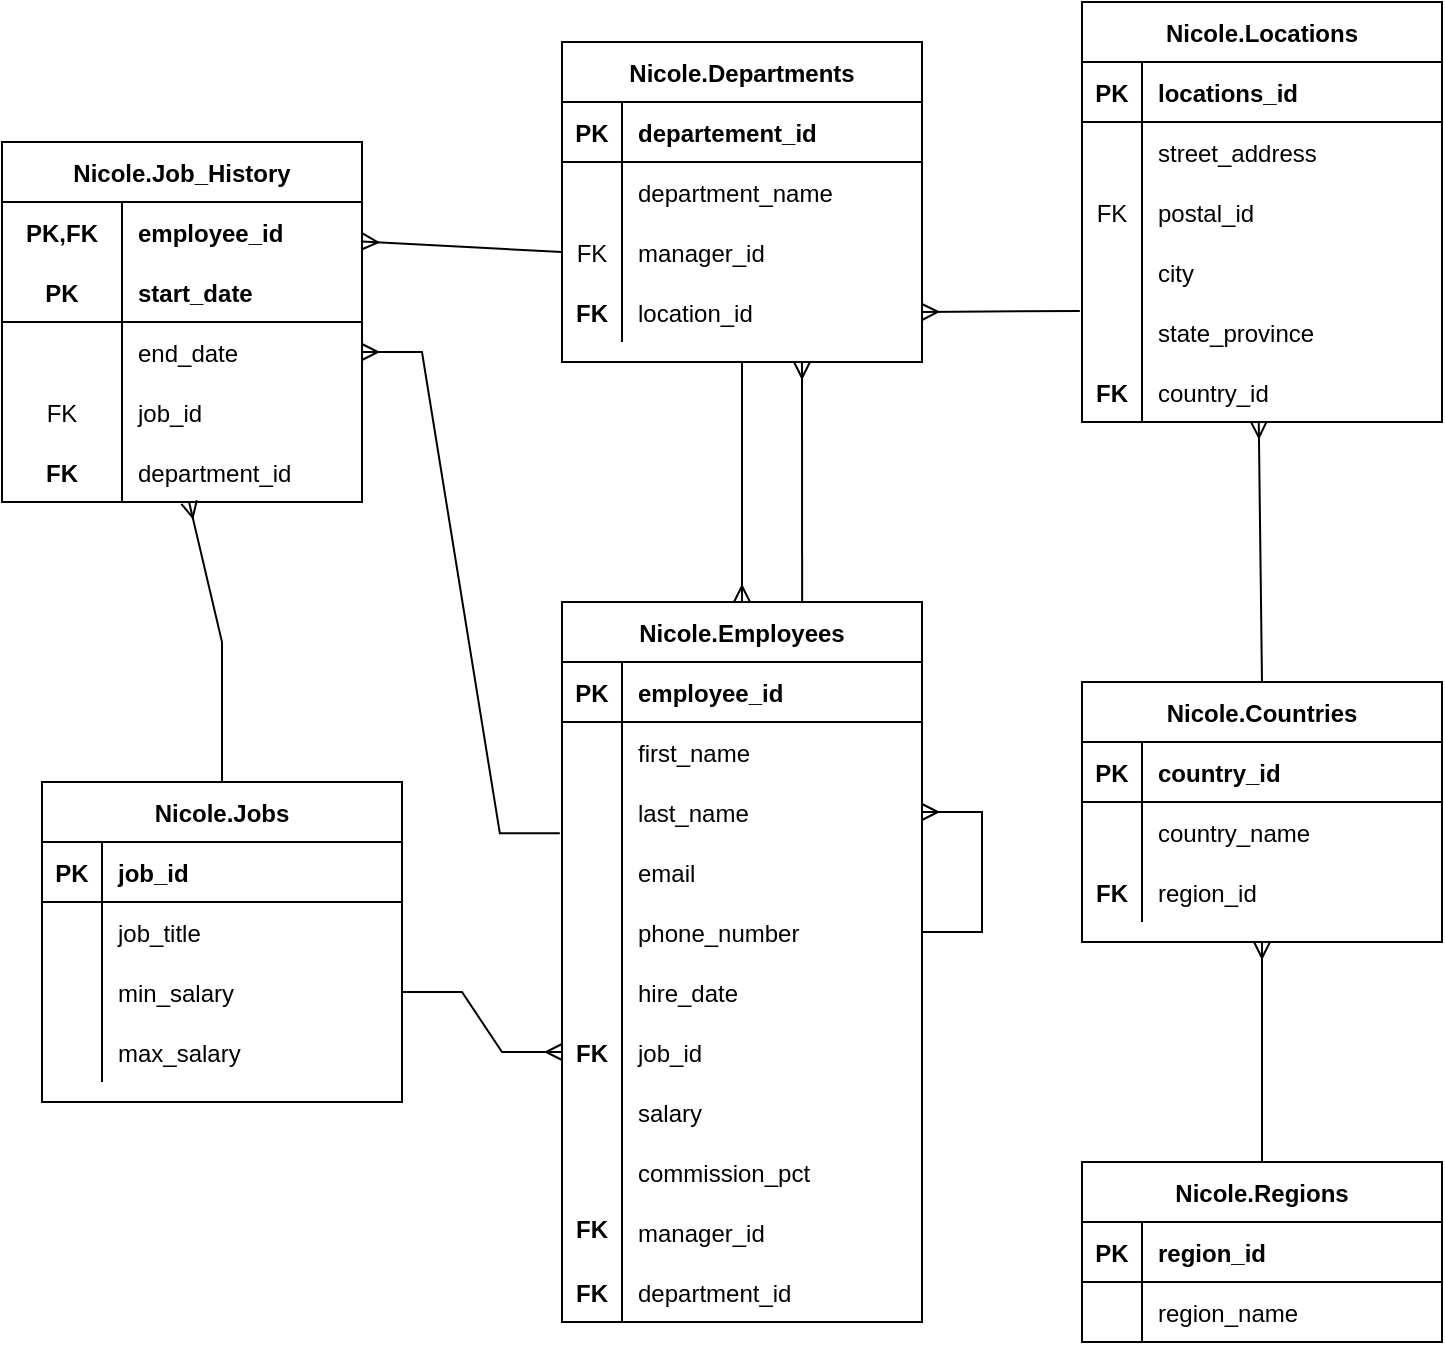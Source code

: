<mxfile version="15.8.2" type="github">
  <diagram id="R2lEEEUBdFMjLlhIrx00" name="Page-1">
    <mxGraphModel dx="1069" dy="922" grid="1" gridSize="10" guides="1" tooltips="1" connect="1" arrows="1" fold="1" page="1" pageScale="1" pageWidth="850" pageHeight="1100" math="0" shadow="0" extFonts="Permanent Marker^https://fonts.googleapis.com/css?family=Permanent+Marker">
      <root>
        <mxCell id="0" />
        <mxCell id="1" parent="0" />
        <mxCell id="Q4Yw13ob30Arykx23XUf-27" value="Nicole.Regions" style="shape=table;startSize=30;container=1;collapsible=1;childLayout=tableLayout;fixedRows=1;rowLines=0;fontStyle=1;align=center;resizeLast=1;" vertex="1" parent="1">
          <mxGeometry x="580" y="800" width="180" height="90" as="geometry" />
        </mxCell>
        <mxCell id="Q4Yw13ob30Arykx23XUf-28" value="" style="shape=partialRectangle;collapsible=0;dropTarget=0;pointerEvents=0;fillColor=none;top=0;left=0;bottom=1;right=0;points=[[0,0.5],[1,0.5]];portConstraint=eastwest;" vertex="1" parent="Q4Yw13ob30Arykx23XUf-27">
          <mxGeometry y="30" width="180" height="30" as="geometry" />
        </mxCell>
        <mxCell id="Q4Yw13ob30Arykx23XUf-29" value="PK" style="shape=partialRectangle;connectable=0;fillColor=none;top=0;left=0;bottom=0;right=0;fontStyle=1;overflow=hidden;" vertex="1" parent="Q4Yw13ob30Arykx23XUf-28">
          <mxGeometry width="30" height="30" as="geometry">
            <mxRectangle width="30" height="30" as="alternateBounds" />
          </mxGeometry>
        </mxCell>
        <mxCell id="Q4Yw13ob30Arykx23XUf-30" value="region_id" style="shape=partialRectangle;connectable=0;fillColor=none;top=0;left=0;bottom=0;right=0;align=left;spacingLeft=6;fontStyle=1;overflow=hidden;" vertex="1" parent="Q4Yw13ob30Arykx23XUf-28">
          <mxGeometry x="30" width="150" height="30" as="geometry">
            <mxRectangle width="150" height="30" as="alternateBounds" />
          </mxGeometry>
        </mxCell>
        <mxCell id="Q4Yw13ob30Arykx23XUf-31" value="" style="shape=partialRectangle;collapsible=0;dropTarget=0;pointerEvents=0;fillColor=none;top=0;left=0;bottom=0;right=0;points=[[0,0.5],[1,0.5]];portConstraint=eastwest;" vertex="1" parent="Q4Yw13ob30Arykx23XUf-27">
          <mxGeometry y="60" width="180" height="30" as="geometry" />
        </mxCell>
        <mxCell id="Q4Yw13ob30Arykx23XUf-32" value="" style="shape=partialRectangle;connectable=0;fillColor=none;top=0;left=0;bottom=0;right=0;editable=1;overflow=hidden;" vertex="1" parent="Q4Yw13ob30Arykx23XUf-31">
          <mxGeometry width="30" height="30" as="geometry">
            <mxRectangle width="30" height="30" as="alternateBounds" />
          </mxGeometry>
        </mxCell>
        <mxCell id="Q4Yw13ob30Arykx23XUf-33" value="region_name" style="shape=partialRectangle;connectable=0;fillColor=none;top=0;left=0;bottom=0;right=0;align=left;spacingLeft=6;overflow=hidden;" vertex="1" parent="Q4Yw13ob30Arykx23XUf-31">
          <mxGeometry x="30" width="150" height="30" as="geometry">
            <mxRectangle width="150" height="30" as="alternateBounds" />
          </mxGeometry>
        </mxCell>
        <mxCell id="Q4Yw13ob30Arykx23XUf-67" value="" style="fontSize=12;html=1;endArrow=ERmany;rounded=0;exitX=0.5;exitY=0;exitDx=0;exitDy=0;entryX=0.5;entryY=1;entryDx=0;entryDy=0;" edge="1" parent="1" source="Q4Yw13ob30Arykx23XUf-27" target="Q4Yw13ob30Arykx23XUf-180">
          <mxGeometry width="100" height="100" relative="1" as="geometry">
            <mxPoint x="330" y="460" as="sourcePoint" />
            <mxPoint x="700" y="410" as="targetPoint" />
          </mxGeometry>
        </mxCell>
        <mxCell id="Q4Yw13ob30Arykx23XUf-107" value="" style="fontSize=12;html=1;endArrow=ERmany;rounded=0;exitX=0.5;exitY=0;exitDx=0;exitDy=0;entryX=0.491;entryY=0.992;entryDx=0;entryDy=0;entryPerimeter=0;" edge="1" parent="1" source="Q4Yw13ob30Arykx23XUf-180" target="Q4Yw13ob30Arykx23XUf-335">
          <mxGeometry width="100" height="100" relative="1" as="geometry">
            <mxPoint x="700" y="385" as="sourcePoint" />
            <mxPoint x="670" y="480.0" as="targetPoint" />
          </mxGeometry>
        </mxCell>
        <mxCell id="Q4Yw13ob30Arykx23XUf-121" value="" style="fontSize=12;html=1;endArrow=ERmany;rounded=0;entryX=1;entryY=0.5;entryDx=0;entryDy=0;exitX=-0.006;exitY=1.149;exitDx=0;exitDy=0;exitPerimeter=0;" edge="1" parent="1" source="Q4Yw13ob30Arykx23XUf-329" target="Q4Yw13ob30Arykx23XUf-177">
          <mxGeometry width="100" height="100" relative="1" as="geometry">
            <mxPoint x="530" y="340" as="sourcePoint" />
            <mxPoint x="440" y="165" as="targetPoint" />
          </mxGeometry>
        </mxCell>
        <mxCell id="Q4Yw13ob30Arykx23XUf-151" value="Nicole.Employees" style="shape=table;startSize=30;container=1;collapsible=1;childLayout=tableLayout;fixedRows=1;rowLines=0;fontStyle=1;align=center;resizeLast=1;" vertex="1" parent="1">
          <mxGeometry x="320" y="520" width="180" height="360" as="geometry" />
        </mxCell>
        <mxCell id="Q4Yw13ob30Arykx23XUf-152" value="" style="shape=partialRectangle;collapsible=0;dropTarget=0;pointerEvents=0;fillColor=none;top=0;left=0;bottom=1;right=0;points=[[0,0.5],[1,0.5]];portConstraint=eastwest;" vertex="1" parent="Q4Yw13ob30Arykx23XUf-151">
          <mxGeometry y="30" width="180" height="30" as="geometry" />
        </mxCell>
        <mxCell id="Q4Yw13ob30Arykx23XUf-153" value="PK" style="shape=partialRectangle;connectable=0;fillColor=none;top=0;left=0;bottom=0;right=0;fontStyle=1;overflow=hidden;" vertex="1" parent="Q4Yw13ob30Arykx23XUf-152">
          <mxGeometry width="30" height="30" as="geometry">
            <mxRectangle width="30" height="30" as="alternateBounds" />
          </mxGeometry>
        </mxCell>
        <mxCell id="Q4Yw13ob30Arykx23XUf-154" value="employee_id" style="shape=partialRectangle;connectable=0;fillColor=none;top=0;left=0;bottom=0;right=0;align=left;spacingLeft=6;fontStyle=1;overflow=hidden;" vertex="1" parent="Q4Yw13ob30Arykx23XUf-152">
          <mxGeometry x="30" width="150" height="30" as="geometry">
            <mxRectangle width="150" height="30" as="alternateBounds" />
          </mxGeometry>
        </mxCell>
        <mxCell id="Q4Yw13ob30Arykx23XUf-155" value="" style="shape=partialRectangle;collapsible=0;dropTarget=0;pointerEvents=0;fillColor=none;top=0;left=0;bottom=0;right=0;points=[[0,0.5],[1,0.5]];portConstraint=eastwest;" vertex="1" parent="Q4Yw13ob30Arykx23XUf-151">
          <mxGeometry y="60" width="180" height="30" as="geometry" />
        </mxCell>
        <mxCell id="Q4Yw13ob30Arykx23XUf-156" value="" style="shape=partialRectangle;connectable=0;fillColor=none;top=0;left=0;bottom=0;right=0;editable=1;overflow=hidden;" vertex="1" parent="Q4Yw13ob30Arykx23XUf-155">
          <mxGeometry width="30" height="30" as="geometry">
            <mxRectangle width="30" height="30" as="alternateBounds" />
          </mxGeometry>
        </mxCell>
        <mxCell id="Q4Yw13ob30Arykx23XUf-157" value="first_name" style="shape=partialRectangle;connectable=0;fillColor=none;top=0;left=0;bottom=0;right=0;align=left;spacingLeft=6;overflow=hidden;" vertex="1" parent="Q4Yw13ob30Arykx23XUf-155">
          <mxGeometry x="30" width="150" height="30" as="geometry">
            <mxRectangle width="150" height="30" as="alternateBounds" />
          </mxGeometry>
        </mxCell>
        <mxCell id="Q4Yw13ob30Arykx23XUf-158" value="" style="shape=partialRectangle;collapsible=0;dropTarget=0;pointerEvents=0;fillColor=none;top=0;left=0;bottom=0;right=0;points=[[0,0.5],[1,0.5]];portConstraint=eastwest;" vertex="1" parent="Q4Yw13ob30Arykx23XUf-151">
          <mxGeometry y="90" width="180" height="30" as="geometry" />
        </mxCell>
        <mxCell id="Q4Yw13ob30Arykx23XUf-159" value="" style="shape=partialRectangle;connectable=0;fillColor=none;top=0;left=0;bottom=0;right=0;editable=1;overflow=hidden;" vertex="1" parent="Q4Yw13ob30Arykx23XUf-158">
          <mxGeometry width="30" height="30" as="geometry">
            <mxRectangle width="30" height="30" as="alternateBounds" />
          </mxGeometry>
        </mxCell>
        <mxCell id="Q4Yw13ob30Arykx23XUf-160" value="last_name" style="shape=partialRectangle;connectable=0;fillColor=none;top=0;left=0;bottom=0;right=0;align=left;spacingLeft=6;overflow=hidden;" vertex="1" parent="Q4Yw13ob30Arykx23XUf-158">
          <mxGeometry x="30" width="150" height="30" as="geometry">
            <mxRectangle width="150" height="30" as="alternateBounds" />
          </mxGeometry>
        </mxCell>
        <mxCell id="Q4Yw13ob30Arykx23XUf-161" value="" style="shape=partialRectangle;collapsible=0;dropTarget=0;pointerEvents=0;fillColor=none;top=0;left=0;bottom=0;right=0;points=[[0,0.5],[1,0.5]];portConstraint=eastwest;" vertex="1" parent="Q4Yw13ob30Arykx23XUf-151">
          <mxGeometry y="120" width="180" height="30" as="geometry" />
        </mxCell>
        <mxCell id="Q4Yw13ob30Arykx23XUf-162" value="" style="shape=partialRectangle;connectable=0;fillColor=none;top=0;left=0;bottom=0;right=0;editable=1;overflow=hidden;" vertex="1" parent="Q4Yw13ob30Arykx23XUf-161">
          <mxGeometry width="30" height="30" as="geometry">
            <mxRectangle width="30" height="30" as="alternateBounds" />
          </mxGeometry>
        </mxCell>
        <mxCell id="Q4Yw13ob30Arykx23XUf-163" value="email" style="shape=partialRectangle;connectable=0;fillColor=none;top=0;left=0;bottom=0;right=0;align=left;spacingLeft=6;overflow=hidden;" vertex="1" parent="Q4Yw13ob30Arykx23XUf-161">
          <mxGeometry x="30" width="150" height="30" as="geometry">
            <mxRectangle width="150" height="30" as="alternateBounds" />
          </mxGeometry>
        </mxCell>
        <mxCell id="Q4Yw13ob30Arykx23XUf-197" value="" style="shape=partialRectangle;collapsible=0;dropTarget=0;pointerEvents=0;fillColor=none;top=0;left=0;bottom=0;right=0;points=[[0,0.5],[1,0.5]];portConstraint=eastwest;" vertex="1" parent="Q4Yw13ob30Arykx23XUf-151">
          <mxGeometry y="150" width="180" height="30" as="geometry" />
        </mxCell>
        <mxCell id="Q4Yw13ob30Arykx23XUf-198" value="" style="shape=partialRectangle;connectable=0;fillColor=none;top=0;left=0;bottom=0;right=0;editable=1;overflow=hidden;" vertex="1" parent="Q4Yw13ob30Arykx23XUf-197">
          <mxGeometry width="30" height="30" as="geometry">
            <mxRectangle width="30" height="30" as="alternateBounds" />
          </mxGeometry>
        </mxCell>
        <mxCell id="Q4Yw13ob30Arykx23XUf-199" value="phone_number" style="shape=partialRectangle;connectable=0;fillColor=none;top=0;left=0;bottom=0;right=0;align=left;spacingLeft=6;overflow=hidden;" vertex="1" parent="Q4Yw13ob30Arykx23XUf-197">
          <mxGeometry x="30" width="150" height="30" as="geometry">
            <mxRectangle width="150" height="30" as="alternateBounds" />
          </mxGeometry>
        </mxCell>
        <mxCell id="Q4Yw13ob30Arykx23XUf-200" value="" style="shape=partialRectangle;collapsible=0;dropTarget=0;pointerEvents=0;fillColor=none;top=0;left=0;bottom=0;right=0;points=[[0,0.5],[1,0.5]];portConstraint=eastwest;" vertex="1" parent="Q4Yw13ob30Arykx23XUf-151">
          <mxGeometry y="180" width="180" height="30" as="geometry" />
        </mxCell>
        <mxCell id="Q4Yw13ob30Arykx23XUf-201" value="" style="shape=partialRectangle;connectable=0;fillColor=none;top=0;left=0;bottom=0;right=0;editable=1;overflow=hidden;" vertex="1" parent="Q4Yw13ob30Arykx23XUf-200">
          <mxGeometry width="30" height="30" as="geometry">
            <mxRectangle width="30" height="30" as="alternateBounds" />
          </mxGeometry>
        </mxCell>
        <mxCell id="Q4Yw13ob30Arykx23XUf-202" value="hire_date" style="shape=partialRectangle;connectable=0;fillColor=none;top=0;left=0;bottom=0;right=0;align=left;spacingLeft=6;overflow=hidden;" vertex="1" parent="Q4Yw13ob30Arykx23XUf-200">
          <mxGeometry x="30" width="150" height="30" as="geometry">
            <mxRectangle width="150" height="30" as="alternateBounds" />
          </mxGeometry>
        </mxCell>
        <mxCell id="Q4Yw13ob30Arykx23XUf-203" value="" style="shape=partialRectangle;collapsible=0;dropTarget=0;pointerEvents=0;fillColor=none;top=0;left=0;bottom=0;right=0;points=[[0,0.5],[1,0.5]];portConstraint=eastwest;" vertex="1" parent="Q4Yw13ob30Arykx23XUf-151">
          <mxGeometry y="210" width="180" height="30" as="geometry" />
        </mxCell>
        <mxCell id="Q4Yw13ob30Arykx23XUf-204" value="FK" style="shape=partialRectangle;connectable=0;fillColor=none;top=0;left=0;bottom=0;right=0;editable=1;overflow=hidden;fontStyle=1" vertex="1" parent="Q4Yw13ob30Arykx23XUf-203">
          <mxGeometry width="30" height="30" as="geometry">
            <mxRectangle width="30" height="30" as="alternateBounds" />
          </mxGeometry>
        </mxCell>
        <mxCell id="Q4Yw13ob30Arykx23XUf-205" value="job_id" style="shape=partialRectangle;connectable=0;fillColor=none;top=0;left=0;bottom=0;right=0;align=left;spacingLeft=6;overflow=hidden;" vertex="1" parent="Q4Yw13ob30Arykx23XUf-203">
          <mxGeometry x="30" width="150" height="30" as="geometry">
            <mxRectangle width="150" height="30" as="alternateBounds" />
          </mxGeometry>
        </mxCell>
        <mxCell id="Q4Yw13ob30Arykx23XUf-206" value="" style="shape=partialRectangle;collapsible=0;dropTarget=0;pointerEvents=0;fillColor=none;top=0;left=0;bottom=0;right=0;points=[[0,0.5],[1,0.5]];portConstraint=eastwest;" vertex="1" parent="Q4Yw13ob30Arykx23XUf-151">
          <mxGeometry y="240" width="180" height="30" as="geometry" />
        </mxCell>
        <mxCell id="Q4Yw13ob30Arykx23XUf-207" value="" style="shape=partialRectangle;connectable=0;fillColor=none;top=0;left=0;bottom=0;right=0;editable=1;overflow=hidden;" vertex="1" parent="Q4Yw13ob30Arykx23XUf-206">
          <mxGeometry width="30" height="30" as="geometry">
            <mxRectangle width="30" height="30" as="alternateBounds" />
          </mxGeometry>
        </mxCell>
        <mxCell id="Q4Yw13ob30Arykx23XUf-208" value="salary" style="shape=partialRectangle;connectable=0;fillColor=none;top=0;left=0;bottom=0;right=0;align=left;spacingLeft=6;overflow=hidden;" vertex="1" parent="Q4Yw13ob30Arykx23XUf-206">
          <mxGeometry x="30" width="150" height="30" as="geometry">
            <mxRectangle width="150" height="30" as="alternateBounds" />
          </mxGeometry>
        </mxCell>
        <mxCell id="Q4Yw13ob30Arykx23XUf-209" value="" style="shape=partialRectangle;collapsible=0;dropTarget=0;pointerEvents=0;fillColor=none;top=0;left=0;bottom=0;right=0;points=[[0,0.5],[1,0.5]];portConstraint=eastwest;" vertex="1" parent="Q4Yw13ob30Arykx23XUf-151">
          <mxGeometry y="270" width="180" height="30" as="geometry" />
        </mxCell>
        <mxCell id="Q4Yw13ob30Arykx23XUf-210" value="" style="shape=partialRectangle;connectable=0;fillColor=none;top=0;left=0;bottom=0;right=0;editable=1;overflow=hidden;" vertex="1" parent="Q4Yw13ob30Arykx23XUf-209">
          <mxGeometry width="30" height="30" as="geometry">
            <mxRectangle width="30" height="30" as="alternateBounds" />
          </mxGeometry>
        </mxCell>
        <mxCell id="Q4Yw13ob30Arykx23XUf-211" value="commission_pct" style="shape=partialRectangle;connectable=0;fillColor=none;top=0;left=0;bottom=0;right=0;align=left;spacingLeft=6;overflow=hidden;" vertex="1" parent="Q4Yw13ob30Arykx23XUf-209">
          <mxGeometry x="30" width="150" height="30" as="geometry">
            <mxRectangle width="150" height="30" as="alternateBounds" />
          </mxGeometry>
        </mxCell>
        <mxCell id="Q4Yw13ob30Arykx23XUf-212" value="" style="shape=partialRectangle;collapsible=0;dropTarget=0;pointerEvents=0;fillColor=none;top=0;left=0;bottom=0;right=0;points=[[0,0.5],[1,0.5]];portConstraint=eastwest;" vertex="1" parent="Q4Yw13ob30Arykx23XUf-151">
          <mxGeometry y="300" width="180" height="30" as="geometry" />
        </mxCell>
        <mxCell id="Q4Yw13ob30Arykx23XUf-213" value="FK" style="shape=partialRectangle;connectable=0;fillColor=none;top=0;left=0;bottom=0;right=0;editable=1;overflow=hidden;verticalAlign=top;fontStyle=1" vertex="1" parent="Q4Yw13ob30Arykx23XUf-212">
          <mxGeometry width="30" height="30" as="geometry">
            <mxRectangle width="30" height="30" as="alternateBounds" />
          </mxGeometry>
        </mxCell>
        <mxCell id="Q4Yw13ob30Arykx23XUf-214" value="manager_id" style="shape=partialRectangle;connectable=0;fillColor=none;top=0;left=0;bottom=0;right=0;align=left;spacingLeft=6;overflow=hidden;" vertex="1" parent="Q4Yw13ob30Arykx23XUf-212">
          <mxGeometry x="30" width="150" height="30" as="geometry">
            <mxRectangle width="150" height="30" as="alternateBounds" />
          </mxGeometry>
        </mxCell>
        <mxCell id="Q4Yw13ob30Arykx23XUf-224" value="" style="edgeStyle=entityRelationEdgeStyle;fontSize=12;html=1;endArrow=ERmany;rounded=0;exitX=1;exitY=0.5;exitDx=0;exitDy=0;entryX=1;entryY=0.5;entryDx=0;entryDy=0;" edge="1" parent="Q4Yw13ob30Arykx23XUf-151" source="Q4Yw13ob30Arykx23XUf-197" target="Q4Yw13ob30Arykx23XUf-158">
          <mxGeometry width="100" height="100" relative="1" as="geometry">
            <mxPoint x="100" y="140" as="sourcePoint" />
            <mxPoint x="200" y="40" as="targetPoint" />
          </mxGeometry>
        </mxCell>
        <mxCell id="Q4Yw13ob30Arykx23XUf-215" value="" style="shape=partialRectangle;collapsible=0;dropTarget=0;pointerEvents=0;fillColor=none;top=0;left=0;bottom=0;right=0;points=[[0,0.5],[1,0.5]];portConstraint=eastwest;verticalAlign=middle;" vertex="1" parent="Q4Yw13ob30Arykx23XUf-151">
          <mxGeometry y="330" width="180" height="30" as="geometry" />
        </mxCell>
        <mxCell id="Q4Yw13ob30Arykx23XUf-216" value="FK" style="shape=partialRectangle;connectable=0;fillColor=none;top=0;left=0;bottom=0;right=0;editable=1;overflow=hidden;fontStyle=1" vertex="1" parent="Q4Yw13ob30Arykx23XUf-215">
          <mxGeometry width="30" height="30" as="geometry">
            <mxRectangle width="30" height="30" as="alternateBounds" />
          </mxGeometry>
        </mxCell>
        <mxCell id="Q4Yw13ob30Arykx23XUf-217" value="department_id" style="shape=partialRectangle;connectable=0;fillColor=none;top=0;left=0;bottom=0;right=0;align=left;spacingLeft=6;overflow=hidden;" vertex="1" parent="Q4Yw13ob30Arykx23XUf-215">
          <mxGeometry x="30" width="150" height="30" as="geometry">
            <mxRectangle width="150" height="30" as="alternateBounds" />
          </mxGeometry>
        </mxCell>
        <mxCell id="Q4Yw13ob30Arykx23XUf-167" value="Nicole.Departments" style="shape=table;startSize=30;container=1;collapsible=1;childLayout=tableLayout;fixedRows=1;rowLines=0;fontStyle=1;align=center;resizeLast=1;" vertex="1" parent="1">
          <mxGeometry x="320" y="240" width="180" height="160" as="geometry" />
        </mxCell>
        <mxCell id="Q4Yw13ob30Arykx23XUf-168" value="" style="shape=partialRectangle;collapsible=0;dropTarget=0;pointerEvents=0;fillColor=none;top=0;left=0;bottom=1;right=0;points=[[0,0.5],[1,0.5]];portConstraint=eastwest;" vertex="1" parent="Q4Yw13ob30Arykx23XUf-167">
          <mxGeometry y="30" width="180" height="30" as="geometry" />
        </mxCell>
        <mxCell id="Q4Yw13ob30Arykx23XUf-169" value="PK" style="shape=partialRectangle;connectable=0;fillColor=none;top=0;left=0;bottom=0;right=0;fontStyle=1;overflow=hidden;" vertex="1" parent="Q4Yw13ob30Arykx23XUf-168">
          <mxGeometry width="30" height="30" as="geometry">
            <mxRectangle width="30" height="30" as="alternateBounds" />
          </mxGeometry>
        </mxCell>
        <mxCell id="Q4Yw13ob30Arykx23XUf-170" value="departement_id" style="shape=partialRectangle;connectable=0;fillColor=none;top=0;left=0;bottom=0;right=0;align=left;spacingLeft=6;fontStyle=1;overflow=hidden;" vertex="1" parent="Q4Yw13ob30Arykx23XUf-168">
          <mxGeometry x="30" width="150" height="30" as="geometry">
            <mxRectangle width="150" height="30" as="alternateBounds" />
          </mxGeometry>
        </mxCell>
        <mxCell id="Q4Yw13ob30Arykx23XUf-171" value="" style="shape=partialRectangle;collapsible=0;dropTarget=0;pointerEvents=0;fillColor=none;top=0;left=0;bottom=0;right=0;points=[[0,0.5],[1,0.5]];portConstraint=eastwest;" vertex="1" parent="Q4Yw13ob30Arykx23XUf-167">
          <mxGeometry y="60" width="180" height="30" as="geometry" />
        </mxCell>
        <mxCell id="Q4Yw13ob30Arykx23XUf-172" value="" style="shape=partialRectangle;connectable=0;fillColor=none;top=0;left=0;bottom=0;right=0;editable=1;overflow=hidden;" vertex="1" parent="Q4Yw13ob30Arykx23XUf-171">
          <mxGeometry width="30" height="30" as="geometry">
            <mxRectangle width="30" height="30" as="alternateBounds" />
          </mxGeometry>
        </mxCell>
        <mxCell id="Q4Yw13ob30Arykx23XUf-173" value="department_name" style="shape=partialRectangle;connectable=0;fillColor=none;top=0;left=0;bottom=0;right=0;align=left;spacingLeft=6;overflow=hidden;" vertex="1" parent="Q4Yw13ob30Arykx23XUf-171">
          <mxGeometry x="30" width="150" height="30" as="geometry">
            <mxRectangle width="150" height="30" as="alternateBounds" />
          </mxGeometry>
        </mxCell>
        <mxCell id="Q4Yw13ob30Arykx23XUf-174" value="" style="shape=partialRectangle;collapsible=0;dropTarget=0;pointerEvents=0;fillColor=none;top=0;left=0;bottom=0;right=0;points=[[0,0.5],[1,0.5]];portConstraint=eastwest;" vertex="1" parent="Q4Yw13ob30Arykx23XUf-167">
          <mxGeometry y="90" width="180" height="30" as="geometry" />
        </mxCell>
        <mxCell id="Q4Yw13ob30Arykx23XUf-175" value="FK" style="shape=partialRectangle;connectable=0;fillColor=none;top=0;left=0;bottom=0;right=0;editable=1;overflow=hidden;" vertex="1" parent="Q4Yw13ob30Arykx23XUf-174">
          <mxGeometry width="30" height="30" as="geometry">
            <mxRectangle width="30" height="30" as="alternateBounds" />
          </mxGeometry>
        </mxCell>
        <mxCell id="Q4Yw13ob30Arykx23XUf-176" value="manager_id" style="shape=partialRectangle;connectable=0;fillColor=none;top=0;left=0;bottom=0;right=0;align=left;spacingLeft=6;overflow=hidden;" vertex="1" parent="Q4Yw13ob30Arykx23XUf-174">
          <mxGeometry x="30" width="150" height="30" as="geometry">
            <mxRectangle width="150" height="30" as="alternateBounds" />
          </mxGeometry>
        </mxCell>
        <mxCell id="Q4Yw13ob30Arykx23XUf-177" value="" style="shape=partialRectangle;collapsible=0;dropTarget=0;pointerEvents=0;fillColor=none;top=0;left=0;bottom=0;right=0;points=[[0,0.5],[1,0.5]];portConstraint=eastwest;" vertex="1" parent="Q4Yw13ob30Arykx23XUf-167">
          <mxGeometry y="120" width="180" height="30" as="geometry" />
        </mxCell>
        <mxCell id="Q4Yw13ob30Arykx23XUf-178" value="FK" style="shape=partialRectangle;connectable=0;fillColor=none;top=0;left=0;bottom=0;right=0;editable=1;overflow=hidden;fontStyle=1" vertex="1" parent="Q4Yw13ob30Arykx23XUf-177">
          <mxGeometry width="30" height="30" as="geometry">
            <mxRectangle width="30" height="30" as="alternateBounds" />
          </mxGeometry>
        </mxCell>
        <mxCell id="Q4Yw13ob30Arykx23XUf-179" value="location_id" style="shape=partialRectangle;connectable=0;fillColor=none;top=0;left=0;bottom=0;right=0;align=left;spacingLeft=6;overflow=hidden;" vertex="1" parent="Q4Yw13ob30Arykx23XUf-177">
          <mxGeometry x="30" width="150" height="30" as="geometry">
            <mxRectangle width="150" height="30" as="alternateBounds" />
          </mxGeometry>
        </mxCell>
        <mxCell id="Q4Yw13ob30Arykx23XUf-180" value="Nicole.Countries" style="shape=table;startSize=30;container=1;collapsible=1;childLayout=tableLayout;fixedRows=1;rowLines=0;fontStyle=1;align=center;resizeLast=1;" vertex="1" parent="1">
          <mxGeometry x="580" y="560" width="180" height="130" as="geometry" />
        </mxCell>
        <mxCell id="Q4Yw13ob30Arykx23XUf-181" value="" style="shape=partialRectangle;collapsible=0;dropTarget=0;pointerEvents=0;fillColor=none;top=0;left=0;bottom=1;right=0;points=[[0,0.5],[1,0.5]];portConstraint=eastwest;" vertex="1" parent="Q4Yw13ob30Arykx23XUf-180">
          <mxGeometry y="30" width="180" height="30" as="geometry" />
        </mxCell>
        <mxCell id="Q4Yw13ob30Arykx23XUf-182" value="PK" style="shape=partialRectangle;connectable=0;fillColor=none;top=0;left=0;bottom=0;right=0;fontStyle=1;overflow=hidden;" vertex="1" parent="Q4Yw13ob30Arykx23XUf-181">
          <mxGeometry width="30" height="30" as="geometry">
            <mxRectangle width="30" height="30" as="alternateBounds" />
          </mxGeometry>
        </mxCell>
        <mxCell id="Q4Yw13ob30Arykx23XUf-183" value="country_id" style="shape=partialRectangle;connectable=0;fillColor=none;top=0;left=0;bottom=0;right=0;align=left;spacingLeft=6;fontStyle=1;overflow=hidden;" vertex="1" parent="Q4Yw13ob30Arykx23XUf-181">
          <mxGeometry x="30" width="150" height="30" as="geometry">
            <mxRectangle width="150" height="30" as="alternateBounds" />
          </mxGeometry>
        </mxCell>
        <mxCell id="Q4Yw13ob30Arykx23XUf-184" value="" style="shape=partialRectangle;collapsible=0;dropTarget=0;pointerEvents=0;fillColor=none;top=0;left=0;bottom=0;right=0;points=[[0,0.5],[1,0.5]];portConstraint=eastwest;" vertex="1" parent="Q4Yw13ob30Arykx23XUf-180">
          <mxGeometry y="60" width="180" height="30" as="geometry" />
        </mxCell>
        <mxCell id="Q4Yw13ob30Arykx23XUf-185" value="" style="shape=partialRectangle;connectable=0;fillColor=none;top=0;left=0;bottom=0;right=0;editable=1;overflow=hidden;" vertex="1" parent="Q4Yw13ob30Arykx23XUf-184">
          <mxGeometry width="30" height="30" as="geometry">
            <mxRectangle width="30" height="30" as="alternateBounds" />
          </mxGeometry>
        </mxCell>
        <mxCell id="Q4Yw13ob30Arykx23XUf-186" value="country_name" style="shape=partialRectangle;connectable=0;fillColor=none;top=0;left=0;bottom=0;right=0;align=left;spacingLeft=6;overflow=hidden;" vertex="1" parent="Q4Yw13ob30Arykx23XUf-184">
          <mxGeometry x="30" width="150" height="30" as="geometry">
            <mxRectangle width="150" height="30" as="alternateBounds" />
          </mxGeometry>
        </mxCell>
        <mxCell id="Q4Yw13ob30Arykx23XUf-187" value="" style="shape=partialRectangle;collapsible=0;dropTarget=0;pointerEvents=0;fillColor=none;top=0;left=0;bottom=0;right=0;points=[[0,0.5],[1,0.5]];portConstraint=eastwest;" vertex="1" parent="Q4Yw13ob30Arykx23XUf-180">
          <mxGeometry y="90" width="180" height="30" as="geometry" />
        </mxCell>
        <mxCell id="Q4Yw13ob30Arykx23XUf-188" value="FK" style="shape=partialRectangle;connectable=0;fillColor=none;top=0;left=0;bottom=0;right=0;editable=1;overflow=hidden;fontStyle=1" vertex="1" parent="Q4Yw13ob30Arykx23XUf-187">
          <mxGeometry width="30" height="30" as="geometry">
            <mxRectangle width="30" height="30" as="alternateBounds" />
          </mxGeometry>
        </mxCell>
        <mxCell id="Q4Yw13ob30Arykx23XUf-189" value="region_id" style="shape=partialRectangle;connectable=0;fillColor=none;top=0;left=0;bottom=0;right=0;align=left;spacingLeft=6;overflow=hidden;" vertex="1" parent="Q4Yw13ob30Arykx23XUf-187">
          <mxGeometry x="30" width="150" height="30" as="geometry">
            <mxRectangle width="150" height="30" as="alternateBounds" />
          </mxGeometry>
        </mxCell>
        <mxCell id="Q4Yw13ob30Arykx23XUf-223" value="" style="fontSize=12;html=1;endArrow=ERmany;rounded=0;exitX=0.5;exitY=1;exitDx=0;exitDy=0;entryX=0.5;entryY=0;entryDx=0;entryDy=0;" edge="1" parent="1" source="Q4Yw13ob30Arykx23XUf-167" target="Q4Yw13ob30Arykx23XUf-151">
          <mxGeometry width="100" height="100" relative="1" as="geometry">
            <mxPoint x="360" y="460" as="sourcePoint" />
            <mxPoint x="460" y="360" as="targetPoint" />
          </mxGeometry>
        </mxCell>
        <mxCell id="Q4Yw13ob30Arykx23XUf-257" value="" style="fontSize=12;html=1;endArrow=ERmany;rounded=0;exitX=0;exitY=0.5;exitDx=0;exitDy=0;" edge="1" parent="1" source="Q4Yw13ob30Arykx23XUf-174" target="Q4Yw13ob30Arykx23XUf-384">
          <mxGeometry width="100" height="100" relative="1" as="geometry">
            <mxPoint x="318" y="333" as="sourcePoint" />
            <mxPoint x="240" y="345" as="targetPoint" />
          </mxGeometry>
        </mxCell>
        <mxCell id="Q4Yw13ob30Arykx23XUf-258" value="" style="edgeStyle=entityRelationEdgeStyle;fontSize=12;html=1;endArrow=ERmany;rounded=0;exitX=-0.006;exitY=-0.145;exitDx=0;exitDy=0;entryX=1;entryY=0.5;entryDx=0;entryDy=0;exitPerimeter=0;" edge="1" parent="1" source="Q4Yw13ob30Arykx23XUf-161" target="Q4Yw13ob30Arykx23XUf-393">
          <mxGeometry width="100" height="100" relative="1" as="geometry">
            <mxPoint x="310" y="500" as="sourcePoint" />
            <mxPoint x="220" y="505" as="targetPoint" />
          </mxGeometry>
        </mxCell>
        <mxCell id="Q4Yw13ob30Arykx23XUf-259" value="Nicole.Jobs" style="shape=table;startSize=30;container=1;collapsible=1;childLayout=tableLayout;fixedRows=1;rowLines=0;fontStyle=1;align=center;resizeLast=1;" vertex="1" parent="1">
          <mxGeometry x="60" y="610" width="180" height="160" as="geometry" />
        </mxCell>
        <mxCell id="Q4Yw13ob30Arykx23XUf-260" value="" style="shape=partialRectangle;collapsible=0;dropTarget=0;pointerEvents=0;fillColor=none;top=0;left=0;bottom=1;right=0;points=[[0,0.5],[1,0.5]];portConstraint=eastwest;" vertex="1" parent="Q4Yw13ob30Arykx23XUf-259">
          <mxGeometry y="30" width="180" height="30" as="geometry" />
        </mxCell>
        <mxCell id="Q4Yw13ob30Arykx23XUf-261" value="PK" style="shape=partialRectangle;connectable=0;fillColor=none;top=0;left=0;bottom=0;right=0;fontStyle=1;overflow=hidden;" vertex="1" parent="Q4Yw13ob30Arykx23XUf-260">
          <mxGeometry width="30" height="30" as="geometry">
            <mxRectangle width="30" height="30" as="alternateBounds" />
          </mxGeometry>
        </mxCell>
        <mxCell id="Q4Yw13ob30Arykx23XUf-262" value="job_id" style="shape=partialRectangle;connectable=0;fillColor=none;top=0;left=0;bottom=0;right=0;align=left;spacingLeft=6;fontStyle=1;overflow=hidden;" vertex="1" parent="Q4Yw13ob30Arykx23XUf-260">
          <mxGeometry x="30" width="150" height="30" as="geometry">
            <mxRectangle width="150" height="30" as="alternateBounds" />
          </mxGeometry>
        </mxCell>
        <mxCell id="Q4Yw13ob30Arykx23XUf-263" value="" style="shape=partialRectangle;collapsible=0;dropTarget=0;pointerEvents=0;fillColor=none;top=0;left=0;bottom=0;right=0;points=[[0,0.5],[1,0.5]];portConstraint=eastwest;" vertex="1" parent="Q4Yw13ob30Arykx23XUf-259">
          <mxGeometry y="60" width="180" height="30" as="geometry" />
        </mxCell>
        <mxCell id="Q4Yw13ob30Arykx23XUf-264" value="" style="shape=partialRectangle;connectable=0;fillColor=none;top=0;left=0;bottom=0;right=0;editable=1;overflow=hidden;" vertex="1" parent="Q4Yw13ob30Arykx23XUf-263">
          <mxGeometry width="30" height="30" as="geometry">
            <mxRectangle width="30" height="30" as="alternateBounds" />
          </mxGeometry>
        </mxCell>
        <mxCell id="Q4Yw13ob30Arykx23XUf-265" value="job_title" style="shape=partialRectangle;connectable=0;fillColor=none;top=0;left=0;bottom=0;right=0;align=left;spacingLeft=6;overflow=hidden;" vertex="1" parent="Q4Yw13ob30Arykx23XUf-263">
          <mxGeometry x="30" width="150" height="30" as="geometry">
            <mxRectangle width="150" height="30" as="alternateBounds" />
          </mxGeometry>
        </mxCell>
        <mxCell id="Q4Yw13ob30Arykx23XUf-266" value="" style="shape=partialRectangle;collapsible=0;dropTarget=0;pointerEvents=0;fillColor=none;top=0;left=0;bottom=0;right=0;points=[[0,0.5],[1,0.5]];portConstraint=eastwest;" vertex="1" parent="Q4Yw13ob30Arykx23XUf-259">
          <mxGeometry y="90" width="180" height="30" as="geometry" />
        </mxCell>
        <mxCell id="Q4Yw13ob30Arykx23XUf-267" value="" style="shape=partialRectangle;connectable=0;fillColor=none;top=0;left=0;bottom=0;right=0;editable=1;overflow=hidden;" vertex="1" parent="Q4Yw13ob30Arykx23XUf-266">
          <mxGeometry width="30" height="30" as="geometry">
            <mxRectangle width="30" height="30" as="alternateBounds" />
          </mxGeometry>
        </mxCell>
        <mxCell id="Q4Yw13ob30Arykx23XUf-268" value="min_salary" style="shape=partialRectangle;connectable=0;fillColor=none;top=0;left=0;bottom=0;right=0;align=left;spacingLeft=6;overflow=hidden;" vertex="1" parent="Q4Yw13ob30Arykx23XUf-266">
          <mxGeometry x="30" width="150" height="30" as="geometry">
            <mxRectangle width="150" height="30" as="alternateBounds" />
          </mxGeometry>
        </mxCell>
        <mxCell id="Q4Yw13ob30Arykx23XUf-269" value="" style="shape=partialRectangle;collapsible=0;dropTarget=0;pointerEvents=0;fillColor=none;top=0;left=0;bottom=0;right=0;points=[[0,0.5],[1,0.5]];portConstraint=eastwest;" vertex="1" parent="Q4Yw13ob30Arykx23XUf-259">
          <mxGeometry y="120" width="180" height="30" as="geometry" />
        </mxCell>
        <mxCell id="Q4Yw13ob30Arykx23XUf-270" value="" style="shape=partialRectangle;connectable=0;fillColor=none;top=0;left=0;bottom=0;right=0;editable=1;overflow=hidden;" vertex="1" parent="Q4Yw13ob30Arykx23XUf-269">
          <mxGeometry width="30" height="30" as="geometry">
            <mxRectangle width="30" height="30" as="alternateBounds" />
          </mxGeometry>
        </mxCell>
        <mxCell id="Q4Yw13ob30Arykx23XUf-271" value="max_salary" style="shape=partialRectangle;connectable=0;fillColor=none;top=0;left=0;bottom=0;right=0;align=left;spacingLeft=6;overflow=hidden;" vertex="1" parent="Q4Yw13ob30Arykx23XUf-269">
          <mxGeometry x="30" width="150" height="30" as="geometry">
            <mxRectangle width="150" height="30" as="alternateBounds" />
          </mxGeometry>
        </mxCell>
        <mxCell id="Q4Yw13ob30Arykx23XUf-272" value="" style="fontSize=12;html=1;endArrow=ERmany;rounded=0;exitX=0.5;exitY=0;exitDx=0;exitDy=0;" edge="1" parent="1" source="Q4Yw13ob30Arykx23XUf-259" target="Q4Yw13ob30Arykx23XUf-415">
          <mxGeometry width="100" height="100" relative="1" as="geometry">
            <mxPoint x="131.8" y="550.93" as="sourcePoint" />
            <mxPoint x="140" y="330" as="targetPoint" />
            <Array as="points">
              <mxPoint x="150" y="540" />
            </Array>
          </mxGeometry>
        </mxCell>
        <mxCell id="Q4Yw13ob30Arykx23XUf-319" value="Nicole.Locations" style="shape=table;startSize=30;container=1;collapsible=1;childLayout=tableLayout;fixedRows=1;rowLines=0;fontStyle=1;align=center;resizeLast=1;" vertex="1" parent="1">
          <mxGeometry x="580" y="220" width="180" height="210" as="geometry" />
        </mxCell>
        <mxCell id="Q4Yw13ob30Arykx23XUf-320" value="" style="shape=partialRectangle;collapsible=0;dropTarget=0;pointerEvents=0;fillColor=none;top=0;left=0;bottom=1;right=0;points=[[0,0.5],[1,0.5]];portConstraint=eastwest;" vertex="1" parent="Q4Yw13ob30Arykx23XUf-319">
          <mxGeometry y="30" width="180" height="30" as="geometry" />
        </mxCell>
        <mxCell id="Q4Yw13ob30Arykx23XUf-321" value="PK" style="shape=partialRectangle;connectable=0;fillColor=none;top=0;left=0;bottom=0;right=0;fontStyle=1;overflow=hidden;" vertex="1" parent="Q4Yw13ob30Arykx23XUf-320">
          <mxGeometry width="30" height="30" as="geometry">
            <mxRectangle width="30" height="30" as="alternateBounds" />
          </mxGeometry>
        </mxCell>
        <mxCell id="Q4Yw13ob30Arykx23XUf-322" value="locations_id" style="shape=partialRectangle;connectable=0;fillColor=none;top=0;left=0;bottom=0;right=0;align=left;spacingLeft=6;fontStyle=1;overflow=hidden;" vertex="1" parent="Q4Yw13ob30Arykx23XUf-320">
          <mxGeometry x="30" width="150" height="30" as="geometry">
            <mxRectangle width="150" height="30" as="alternateBounds" />
          </mxGeometry>
        </mxCell>
        <mxCell id="Q4Yw13ob30Arykx23XUf-323" value="" style="shape=partialRectangle;collapsible=0;dropTarget=0;pointerEvents=0;fillColor=none;top=0;left=0;bottom=0;right=0;points=[[0,0.5],[1,0.5]];portConstraint=eastwest;" vertex="1" parent="Q4Yw13ob30Arykx23XUf-319">
          <mxGeometry y="60" width="180" height="30" as="geometry" />
        </mxCell>
        <mxCell id="Q4Yw13ob30Arykx23XUf-324" value="" style="shape=partialRectangle;connectable=0;fillColor=none;top=0;left=0;bottom=0;right=0;editable=1;overflow=hidden;" vertex="1" parent="Q4Yw13ob30Arykx23XUf-323">
          <mxGeometry width="30" height="30" as="geometry">
            <mxRectangle width="30" height="30" as="alternateBounds" />
          </mxGeometry>
        </mxCell>
        <mxCell id="Q4Yw13ob30Arykx23XUf-325" value="street_address" style="shape=partialRectangle;connectable=0;fillColor=none;top=0;left=0;bottom=0;right=0;align=left;spacingLeft=6;overflow=hidden;" vertex="1" parent="Q4Yw13ob30Arykx23XUf-323">
          <mxGeometry x="30" width="150" height="30" as="geometry">
            <mxRectangle width="150" height="30" as="alternateBounds" />
          </mxGeometry>
        </mxCell>
        <mxCell id="Q4Yw13ob30Arykx23XUf-326" value="" style="shape=partialRectangle;collapsible=0;dropTarget=0;pointerEvents=0;fillColor=none;top=0;left=0;bottom=0;right=0;points=[[0,0.5],[1,0.5]];portConstraint=eastwest;" vertex="1" parent="Q4Yw13ob30Arykx23XUf-319">
          <mxGeometry y="90" width="180" height="30" as="geometry" />
        </mxCell>
        <mxCell id="Q4Yw13ob30Arykx23XUf-327" value="FK" style="shape=partialRectangle;connectable=0;fillColor=none;top=0;left=0;bottom=0;right=0;editable=1;overflow=hidden;" vertex="1" parent="Q4Yw13ob30Arykx23XUf-326">
          <mxGeometry width="30" height="30" as="geometry">
            <mxRectangle width="30" height="30" as="alternateBounds" />
          </mxGeometry>
        </mxCell>
        <mxCell id="Q4Yw13ob30Arykx23XUf-328" value="postal_id" style="shape=partialRectangle;connectable=0;fillColor=none;top=0;left=0;bottom=0;right=0;align=left;spacingLeft=6;overflow=hidden;" vertex="1" parent="Q4Yw13ob30Arykx23XUf-326">
          <mxGeometry x="30" width="150" height="30" as="geometry">
            <mxRectangle width="150" height="30" as="alternateBounds" />
          </mxGeometry>
        </mxCell>
        <mxCell id="Q4Yw13ob30Arykx23XUf-329" value="" style="shape=partialRectangle;collapsible=0;dropTarget=0;pointerEvents=0;fillColor=none;top=0;left=0;bottom=0;right=0;points=[[0,0.5],[1,0.5]];portConstraint=eastwest;" vertex="1" parent="Q4Yw13ob30Arykx23XUf-319">
          <mxGeometry y="120" width="180" height="30" as="geometry" />
        </mxCell>
        <mxCell id="Q4Yw13ob30Arykx23XUf-330" value="" style="shape=partialRectangle;connectable=0;fillColor=none;top=0;left=0;bottom=0;right=0;editable=1;overflow=hidden;" vertex="1" parent="Q4Yw13ob30Arykx23XUf-329">
          <mxGeometry width="30" height="30" as="geometry">
            <mxRectangle width="30" height="30" as="alternateBounds" />
          </mxGeometry>
        </mxCell>
        <mxCell id="Q4Yw13ob30Arykx23XUf-331" value="city" style="shape=partialRectangle;connectable=0;fillColor=none;top=0;left=0;bottom=0;right=0;align=left;spacingLeft=6;overflow=hidden;" vertex="1" parent="Q4Yw13ob30Arykx23XUf-329">
          <mxGeometry x="30" width="150" height="30" as="geometry">
            <mxRectangle width="150" height="30" as="alternateBounds" />
          </mxGeometry>
        </mxCell>
        <mxCell id="Q4Yw13ob30Arykx23XUf-332" value="" style="shape=partialRectangle;collapsible=0;dropTarget=0;pointerEvents=0;fillColor=none;top=0;left=0;bottom=0;right=0;points=[[0,0.5],[1,0.5]];portConstraint=eastwest;" vertex="1" parent="Q4Yw13ob30Arykx23XUf-319">
          <mxGeometry y="150" width="180" height="30" as="geometry" />
        </mxCell>
        <mxCell id="Q4Yw13ob30Arykx23XUf-333" value="" style="shape=partialRectangle;connectable=0;fillColor=none;top=0;left=0;bottom=0;right=0;editable=1;overflow=hidden;" vertex="1" parent="Q4Yw13ob30Arykx23XUf-332">
          <mxGeometry width="30" height="30" as="geometry">
            <mxRectangle width="30" height="30" as="alternateBounds" />
          </mxGeometry>
        </mxCell>
        <mxCell id="Q4Yw13ob30Arykx23XUf-334" value="state_province" style="shape=partialRectangle;connectable=0;fillColor=none;top=0;left=0;bottom=0;right=0;align=left;spacingLeft=6;overflow=hidden;" vertex="1" parent="Q4Yw13ob30Arykx23XUf-332">
          <mxGeometry x="30" width="150" height="30" as="geometry">
            <mxRectangle width="150" height="30" as="alternateBounds" />
          </mxGeometry>
        </mxCell>
        <mxCell id="Q4Yw13ob30Arykx23XUf-335" value="" style="shape=partialRectangle;collapsible=0;dropTarget=0;pointerEvents=0;fillColor=none;top=0;left=0;bottom=0;right=0;points=[[0,0.5],[1,0.5]];portConstraint=eastwest;" vertex="1" parent="Q4Yw13ob30Arykx23XUf-319">
          <mxGeometry y="180" width="180" height="30" as="geometry" />
        </mxCell>
        <mxCell id="Q4Yw13ob30Arykx23XUf-336" value="FK" style="shape=partialRectangle;connectable=0;fillColor=none;top=0;left=0;bottom=0;right=0;editable=1;overflow=hidden;fontStyle=1" vertex="1" parent="Q4Yw13ob30Arykx23XUf-335">
          <mxGeometry width="30" height="30" as="geometry">
            <mxRectangle width="30" height="30" as="alternateBounds" />
          </mxGeometry>
        </mxCell>
        <mxCell id="Q4Yw13ob30Arykx23XUf-337" value="country_id" style="shape=partialRectangle;connectable=0;fillColor=none;top=0;left=0;bottom=0;right=0;align=left;spacingLeft=6;overflow=hidden;strokeColor=default;" vertex="1" parent="Q4Yw13ob30Arykx23XUf-335">
          <mxGeometry x="30" width="150" height="30" as="geometry">
            <mxRectangle width="150" height="30" as="alternateBounds" />
          </mxGeometry>
        </mxCell>
        <mxCell id="Q4Yw13ob30Arykx23XUf-356" value="" style="edgeStyle=entityRelationEdgeStyle;fontSize=12;html=1;endArrow=ERmany;rounded=0;exitX=1;exitY=0.5;exitDx=0;exitDy=0;entryX=0;entryY=0.5;entryDx=0;entryDy=0;" edge="1" parent="1" source="Q4Yw13ob30Arykx23XUf-266" target="Q4Yw13ob30Arykx23XUf-203">
          <mxGeometry width="100" height="100" relative="1" as="geometry">
            <mxPoint x="370" y="640" as="sourcePoint" />
            <mxPoint x="470" y="540" as="targetPoint" />
          </mxGeometry>
        </mxCell>
        <mxCell id="Q4Yw13ob30Arykx23XUf-383" value="Nicole.Job_History" style="shape=table;startSize=30;container=1;collapsible=1;childLayout=tableLayout;fixedRows=1;rowLines=0;fontStyle=1;align=center;resizeLast=1;labelBorderColor=none;strokeColor=default;fillColor=default;" vertex="1" parent="1">
          <mxGeometry x="40" y="290" width="180" height="180" as="geometry" />
        </mxCell>
        <mxCell id="Q4Yw13ob30Arykx23XUf-384" value="" style="shape=partialRectangle;collapsible=0;dropTarget=0;pointerEvents=0;fillColor=none;top=0;left=0;bottom=0;right=0;points=[[0,0.5],[1,0.5]];portConstraint=eastwest;labelBorderColor=none;strokeColor=default;verticalAlign=middle;" vertex="1" parent="Q4Yw13ob30Arykx23XUf-383">
          <mxGeometry y="30" width="180" height="30" as="geometry" />
        </mxCell>
        <mxCell id="Q4Yw13ob30Arykx23XUf-385" value="PK,FK" style="shape=partialRectangle;connectable=0;fillColor=none;top=0;left=0;bottom=0;right=0;fontStyle=1;overflow=hidden;labelBorderColor=none;strokeColor=default;verticalAlign=middle;" vertex="1" parent="Q4Yw13ob30Arykx23XUf-384">
          <mxGeometry width="60" height="30" as="geometry">
            <mxRectangle width="60" height="30" as="alternateBounds" />
          </mxGeometry>
        </mxCell>
        <mxCell id="Q4Yw13ob30Arykx23XUf-386" value="employee_id" style="shape=partialRectangle;connectable=0;fillColor=none;top=0;left=0;bottom=0;right=0;align=left;spacingLeft=6;fontStyle=1;overflow=hidden;labelBorderColor=none;strokeColor=default;" vertex="1" parent="Q4Yw13ob30Arykx23XUf-384">
          <mxGeometry x="60" width="120" height="30" as="geometry">
            <mxRectangle width="120" height="30" as="alternateBounds" />
          </mxGeometry>
        </mxCell>
        <mxCell id="Q4Yw13ob30Arykx23XUf-387" value="" style="shape=partialRectangle;collapsible=0;dropTarget=0;pointerEvents=0;fillColor=none;top=0;left=0;bottom=1;right=0;points=[[0,0.5],[1,0.5]];portConstraint=eastwest;labelBorderColor=none;strokeColor=default;verticalAlign=middle;" vertex="1" parent="Q4Yw13ob30Arykx23XUf-383">
          <mxGeometry y="60" width="180" height="30" as="geometry" />
        </mxCell>
        <mxCell id="Q4Yw13ob30Arykx23XUf-388" value="PK" style="shape=partialRectangle;connectable=0;fillColor=none;top=0;left=0;bottom=0;right=0;fontStyle=1;overflow=hidden;labelBorderColor=none;strokeColor=default;verticalAlign=middle;" vertex="1" parent="Q4Yw13ob30Arykx23XUf-387">
          <mxGeometry width="60" height="30" as="geometry">
            <mxRectangle width="60" height="30" as="alternateBounds" />
          </mxGeometry>
        </mxCell>
        <mxCell id="Q4Yw13ob30Arykx23XUf-389" value="start_date" style="shape=partialRectangle;connectable=0;fillColor=none;top=0;left=0;bottom=0;right=0;align=left;spacingLeft=6;fontStyle=1;overflow=hidden;labelBorderColor=none;strokeColor=default;" vertex="1" parent="Q4Yw13ob30Arykx23XUf-387">
          <mxGeometry x="60" width="120" height="30" as="geometry">
            <mxRectangle width="120" height="30" as="alternateBounds" />
          </mxGeometry>
        </mxCell>
        <mxCell id="Q4Yw13ob30Arykx23XUf-393" value="" style="shape=partialRectangle;collapsible=0;dropTarget=0;pointerEvents=0;fillColor=none;top=0;left=0;bottom=0;right=0;points=[[0,0.5],[1,0.5]];portConstraint=eastwest;labelBorderColor=none;strokeColor=default;verticalAlign=middle;" vertex="1" parent="Q4Yw13ob30Arykx23XUf-383">
          <mxGeometry y="90" width="180" height="30" as="geometry" />
        </mxCell>
        <mxCell id="Q4Yw13ob30Arykx23XUf-394" value="" style="shape=partialRectangle;connectable=0;fillColor=none;top=0;left=0;bottom=0;right=0;editable=1;overflow=hidden;labelBorderColor=none;strokeColor=default;verticalAlign=middle;" vertex="1" parent="Q4Yw13ob30Arykx23XUf-393">
          <mxGeometry width="60" height="30" as="geometry">
            <mxRectangle width="60" height="30" as="alternateBounds" />
          </mxGeometry>
        </mxCell>
        <mxCell id="Q4Yw13ob30Arykx23XUf-395" value="end_date" style="shape=partialRectangle;connectable=0;fillColor=none;top=0;left=0;bottom=0;right=0;align=left;spacingLeft=6;overflow=hidden;labelBorderColor=none;strokeColor=default;" vertex="1" parent="Q4Yw13ob30Arykx23XUf-393">
          <mxGeometry x="60" width="120" height="30" as="geometry">
            <mxRectangle width="120" height="30" as="alternateBounds" />
          </mxGeometry>
        </mxCell>
        <mxCell id="Q4Yw13ob30Arykx23XUf-396" value="" style="shape=partialRectangle;collapsible=0;dropTarget=0;pointerEvents=0;fillColor=none;top=0;left=0;bottom=0;right=0;points=[[0,0.5],[1,0.5]];portConstraint=eastwest;labelBorderColor=none;strokeColor=default;verticalAlign=middle;" vertex="1" parent="Q4Yw13ob30Arykx23XUf-383">
          <mxGeometry y="120" width="180" height="30" as="geometry" />
        </mxCell>
        <mxCell id="Q4Yw13ob30Arykx23XUf-397" value="FK" style="shape=partialRectangle;connectable=0;fillColor=none;top=0;left=0;bottom=0;right=0;editable=1;overflow=hidden;labelBorderColor=none;strokeColor=default;verticalAlign=middle;" vertex="1" parent="Q4Yw13ob30Arykx23XUf-396">
          <mxGeometry width="60" height="30" as="geometry">
            <mxRectangle width="60" height="30" as="alternateBounds" />
          </mxGeometry>
        </mxCell>
        <mxCell id="Q4Yw13ob30Arykx23XUf-398" value="job_id" style="shape=partialRectangle;connectable=0;fillColor=none;top=0;left=0;bottom=0;right=0;align=left;spacingLeft=6;overflow=hidden;labelBorderColor=none;strokeColor=default;" vertex="1" parent="Q4Yw13ob30Arykx23XUf-396">
          <mxGeometry x="60" width="120" height="30" as="geometry">
            <mxRectangle width="120" height="30" as="alternateBounds" />
          </mxGeometry>
        </mxCell>
        <mxCell id="Q4Yw13ob30Arykx23XUf-415" value="" style="shape=partialRectangle;collapsible=0;dropTarget=0;pointerEvents=0;fillColor=none;top=0;left=0;bottom=0;right=0;points=[[0,0.5],[1,0.5]];portConstraint=eastwest;labelBorderColor=none;strokeColor=default;verticalAlign=middle;" vertex="1" parent="Q4Yw13ob30Arykx23XUf-383">
          <mxGeometry y="150" width="180" height="30" as="geometry" />
        </mxCell>
        <mxCell id="Q4Yw13ob30Arykx23XUf-416" value="FK" style="shape=partialRectangle;connectable=0;fillColor=none;top=0;left=0;bottom=0;right=0;editable=1;overflow=hidden;labelBorderColor=none;strokeColor=default;verticalAlign=middle;fontStyle=1" vertex="1" parent="Q4Yw13ob30Arykx23XUf-415">
          <mxGeometry width="60" height="30" as="geometry">
            <mxRectangle width="60" height="30" as="alternateBounds" />
          </mxGeometry>
        </mxCell>
        <mxCell id="Q4Yw13ob30Arykx23XUf-417" value="department_id" style="shape=partialRectangle;connectable=0;fillColor=none;top=0;left=0;bottom=0;right=0;align=left;spacingLeft=6;overflow=hidden;labelBorderColor=none;strokeColor=default;" vertex="1" parent="Q4Yw13ob30Arykx23XUf-415">
          <mxGeometry x="60" width="120" height="30" as="geometry">
            <mxRectangle width="120" height="30" as="alternateBounds" />
          </mxGeometry>
        </mxCell>
        <mxCell id="Q4Yw13ob30Arykx23XUf-418" value="" style="fontSize=12;html=1;endArrow=ERmany;rounded=0;exitX=0.667;exitY=0;exitDx=0;exitDy=0;exitPerimeter=0;" edge="1" parent="1" source="Q4Yw13ob30Arykx23XUf-151">
          <mxGeometry width="100" height="100" relative="1" as="geometry">
            <mxPoint x="450" y="640" as="sourcePoint" />
            <mxPoint x="440" y="400" as="targetPoint" />
          </mxGeometry>
        </mxCell>
      </root>
    </mxGraphModel>
  </diagram>
</mxfile>
